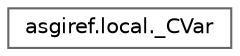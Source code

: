 digraph "Graphical Class Hierarchy"
{
 // LATEX_PDF_SIZE
  bgcolor="transparent";
  edge [fontname=Helvetica,fontsize=10,labelfontname=Helvetica,labelfontsize=10];
  node [fontname=Helvetica,fontsize=10,shape=box,height=0.2,width=0.4];
  rankdir="LR";
  Node0 [id="Node000000",label="asgiref.local._CVar",height=0.2,width=0.4,color="grey40", fillcolor="white", style="filled",URL="$classasgiref_1_1local_1_1___c_var.html",tooltip=" "];
}
